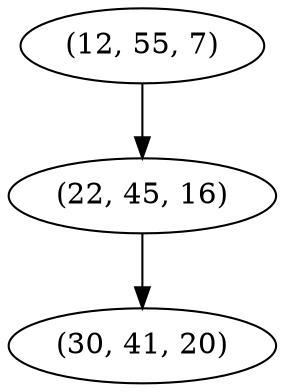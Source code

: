 digraph tree {
    "(12, 55, 7)";
    "(22, 45, 16)";
    "(30, 41, 20)";
    "(12, 55, 7)" -> "(22, 45, 16)";
    "(22, 45, 16)" -> "(30, 41, 20)";
}
